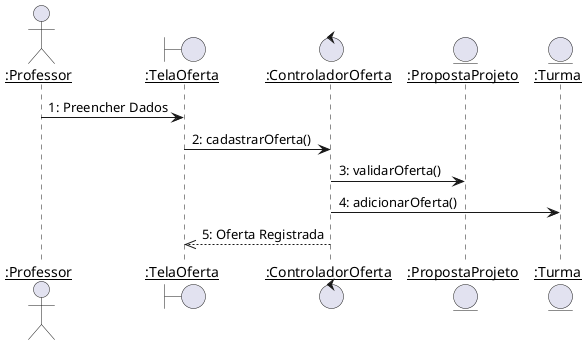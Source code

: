 @startuml oferta_projeto
skinparam sequenceParticipant underline

actor ":Professor" as Professor
boundary ":TelaOferta" as TelaOferta
control ":ControladorOferta" as ControladorOferta
entity ":PropostaProjeto" as PropostaProjeto
entity ":Turma" as Turma

Professor -> TelaOferta :1: Preencher Dados
TelaOferta -> ControladorOferta :2: cadastrarOferta()
ControladorOferta -> PropostaProjeto :3: validarOferta()
ControladorOferta -> Turma : 4: adicionarOferta()

ControladorOferta -->> TelaOferta --: 5: Oferta Registrada
@enduml